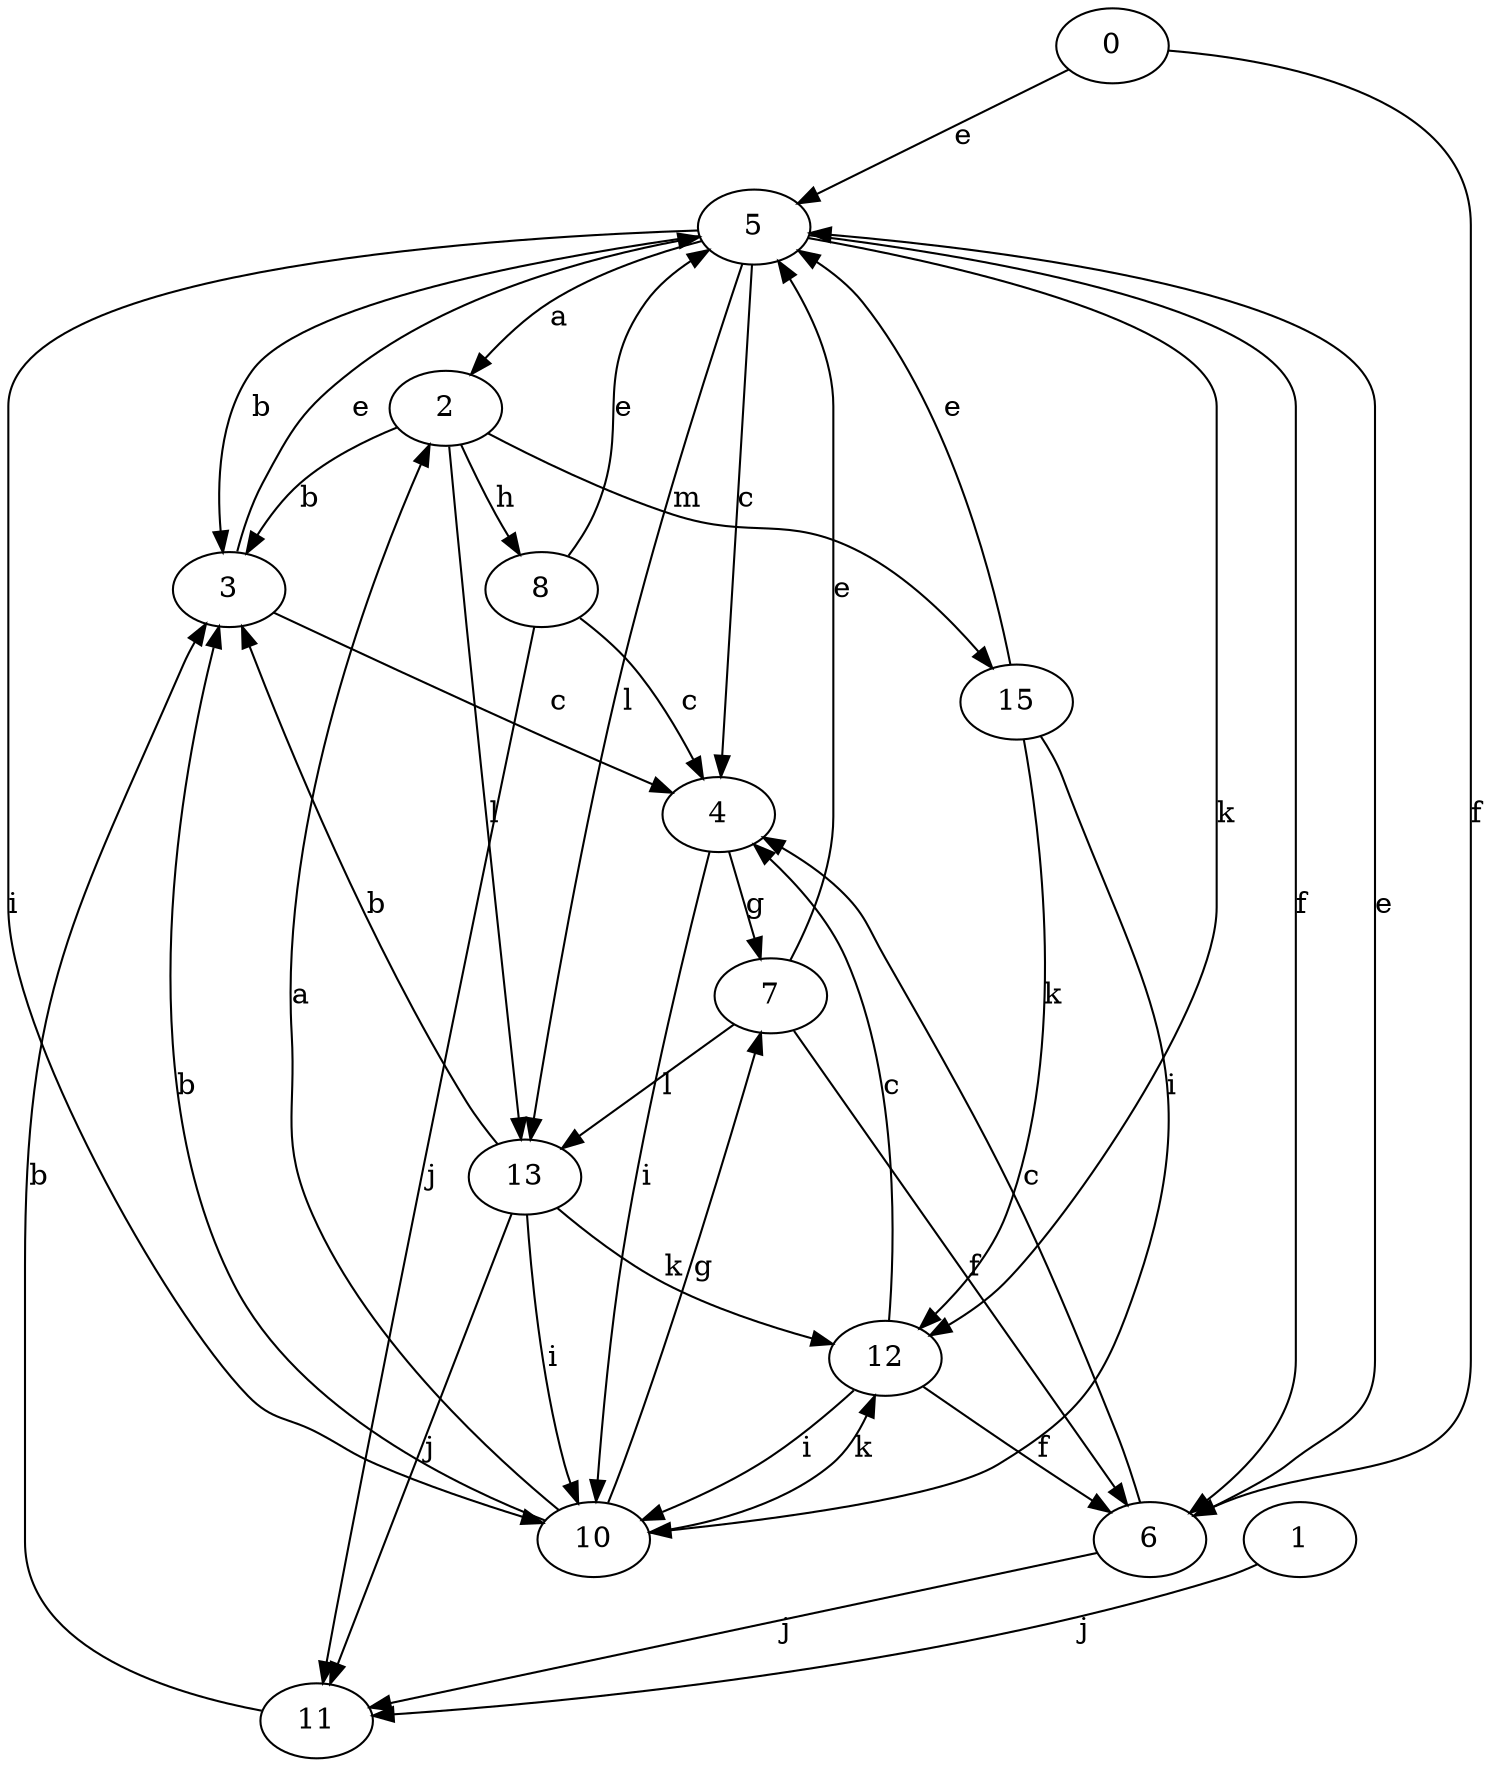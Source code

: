 strict digraph  {
0;
1;
2;
3;
4;
5;
6;
7;
8;
10;
11;
12;
13;
15;
0 -> 5  [label=e];
0 -> 6  [label=f];
1 -> 11  [label=j];
2 -> 3  [label=b];
2 -> 8  [label=h];
2 -> 13  [label=l];
2 -> 15  [label=m];
3 -> 4  [label=c];
3 -> 5  [label=e];
4 -> 7  [label=g];
4 -> 10  [label=i];
5 -> 2  [label=a];
5 -> 3  [label=b];
5 -> 4  [label=c];
5 -> 6  [label=f];
5 -> 10  [label=i];
5 -> 12  [label=k];
5 -> 13  [label=l];
6 -> 4  [label=c];
6 -> 5  [label=e];
6 -> 11  [label=j];
7 -> 5  [label=e];
7 -> 6  [label=f];
7 -> 13  [label=l];
8 -> 4  [label=c];
8 -> 5  [label=e];
8 -> 11  [label=j];
10 -> 2  [label=a];
10 -> 3  [label=b];
10 -> 7  [label=g];
10 -> 12  [label=k];
11 -> 3  [label=b];
12 -> 4  [label=c];
12 -> 6  [label=f];
12 -> 10  [label=i];
13 -> 3  [label=b];
13 -> 10  [label=i];
13 -> 11  [label=j];
13 -> 12  [label=k];
15 -> 5  [label=e];
15 -> 10  [label=i];
15 -> 12  [label=k];
}
